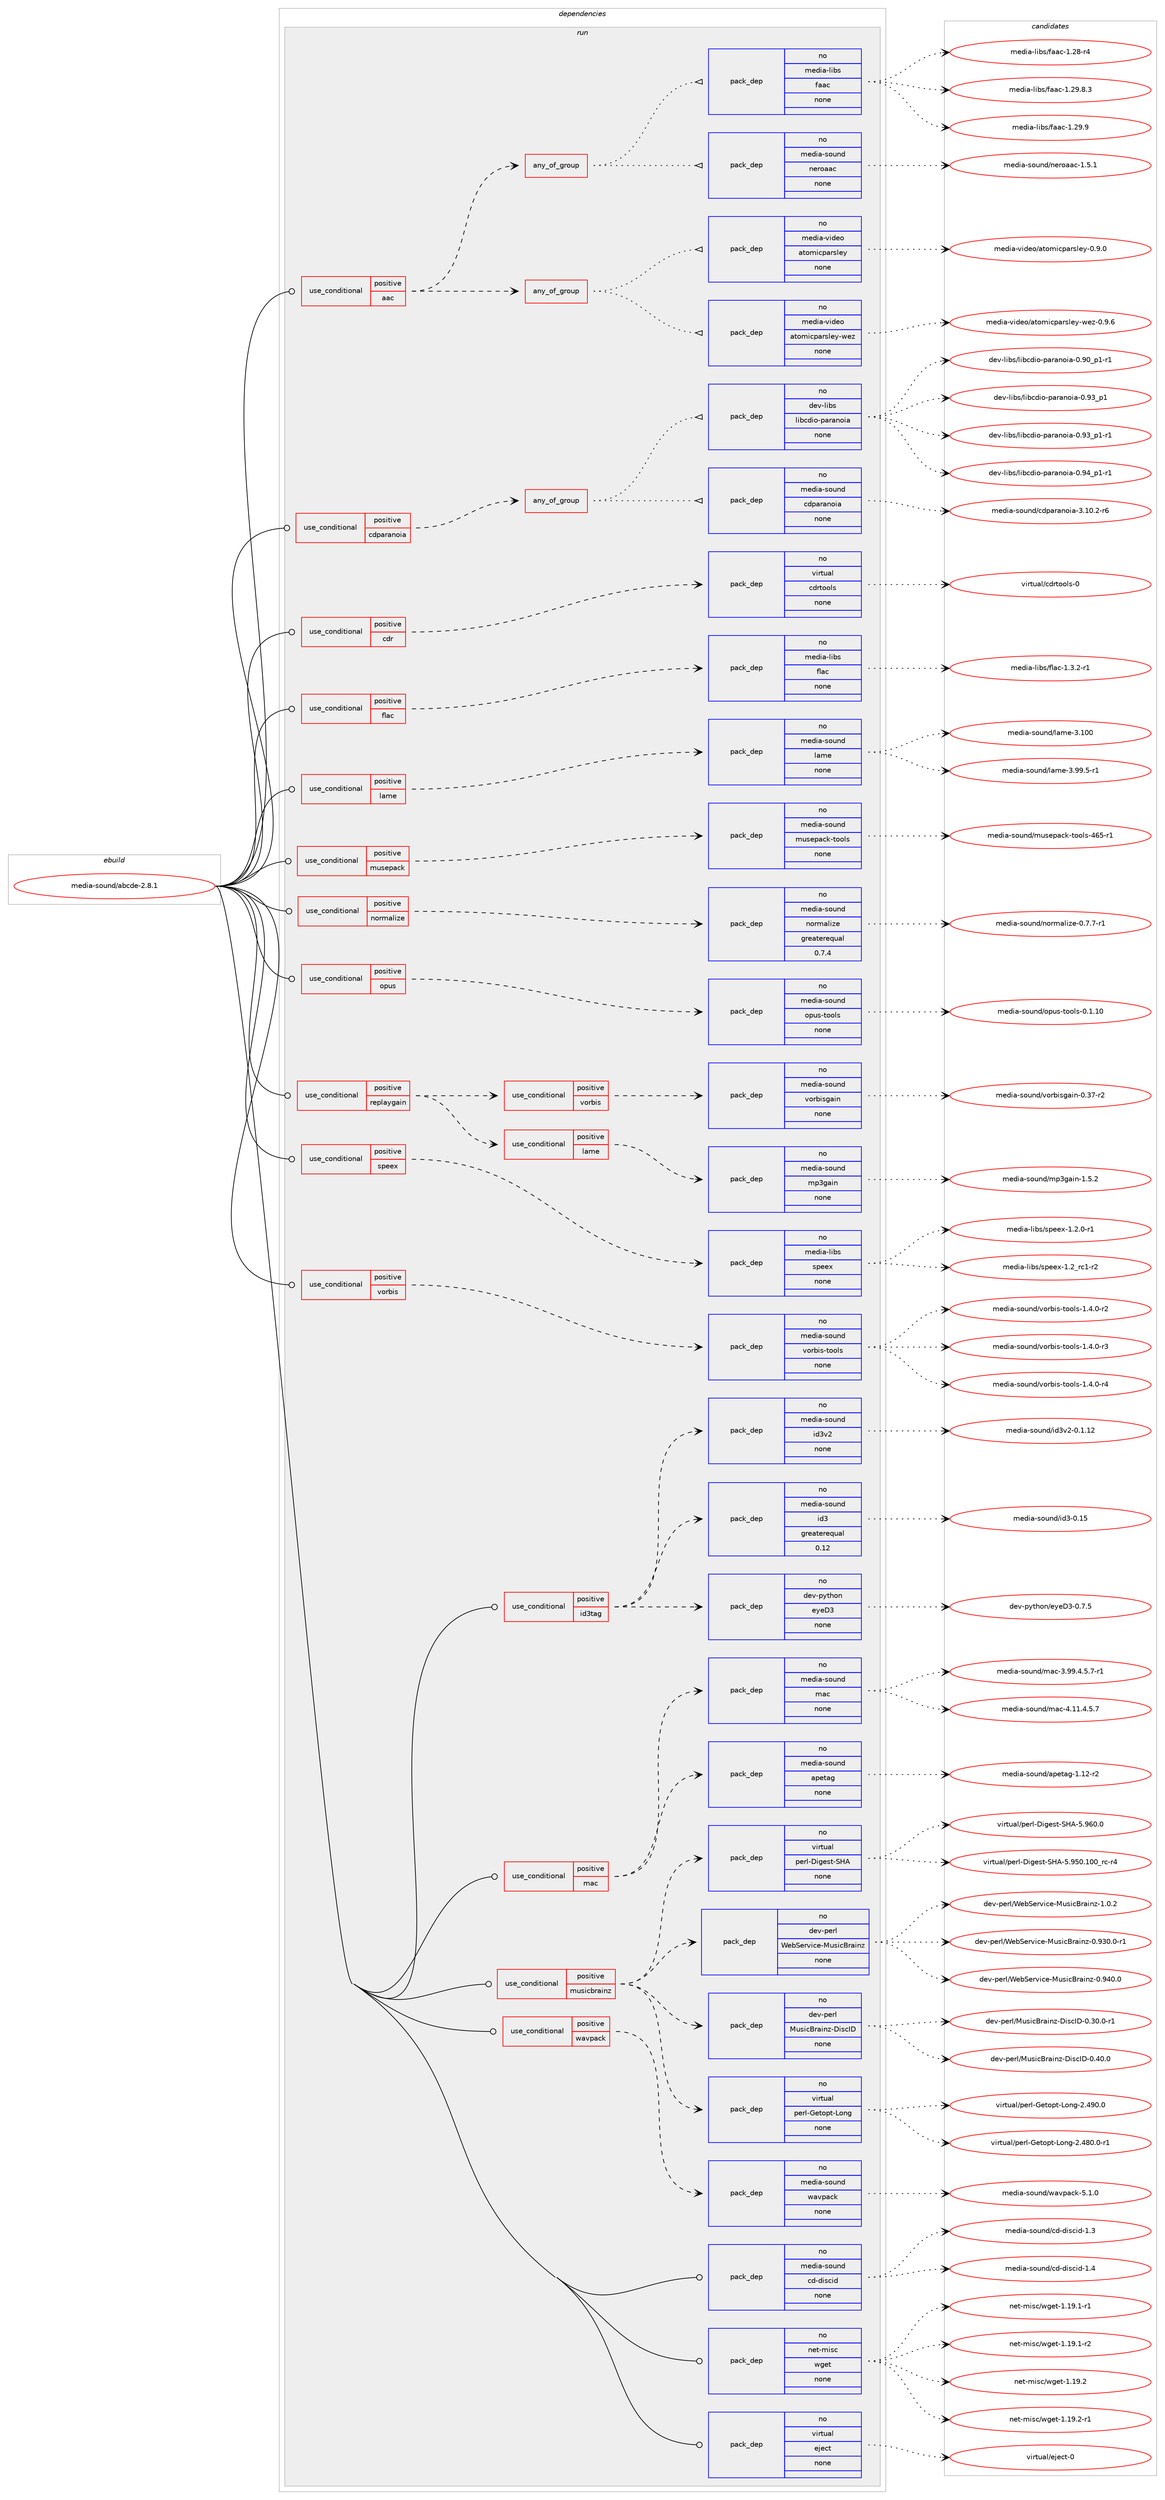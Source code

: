 digraph prolog {

# *************
# Graph options
# *************

newrank=true;
concentrate=true;
compound=true;
graph [rankdir=LR,fontname=Helvetica,fontsize=10,ranksep=1.5];#, ranksep=2.5, nodesep=0.2];
edge  [arrowhead=vee];
node  [fontname=Helvetica,fontsize=10];

# **********
# The ebuild
# **********

subgraph cluster_leftcol {
color=gray;
rank=same;
label=<<i>ebuild</i>>;
id [label="media-sound/abcde-2.8.1", color=red, width=4, href="../media-sound/abcde-2.8.1.svg"];
}

# ****************
# The dependencies
# ****************

subgraph cluster_midcol {
color=gray;
label=<<i>dependencies</i>>;
subgraph cluster_compile {
fillcolor="#eeeeee";
style=filled;
label=<<i>compile</i>>;
}
subgraph cluster_compileandrun {
fillcolor="#eeeeee";
style=filled;
label=<<i>compile and run</i>>;
}
subgraph cluster_run {
fillcolor="#eeeeee";
style=filled;
label=<<i>run</i>>;
subgraph cond92681 {
dependency377887 [label=<<TABLE BORDER="0" CELLBORDER="1" CELLSPACING="0" CELLPADDING="4"><TR><TD ROWSPAN="3" CELLPADDING="10">use_conditional</TD></TR><TR><TD>positive</TD></TR><TR><TD>aac</TD></TR></TABLE>>, shape=none, color=red];
subgraph any5894 {
dependency377888 [label=<<TABLE BORDER="0" CELLBORDER="1" CELLSPACING="0" CELLPADDING="4"><TR><TD CELLPADDING="10">any_of_group</TD></TR></TABLE>>, shape=none, color=red];subgraph pack279151 {
dependency377889 [label=<<TABLE BORDER="0" CELLBORDER="1" CELLSPACING="0" CELLPADDING="4" WIDTH="220"><TR><TD ROWSPAN="6" CELLPADDING="30">pack_dep</TD></TR><TR><TD WIDTH="110">no</TD></TR><TR><TD>media-libs</TD></TR><TR><TD>faac</TD></TR><TR><TD>none</TD></TR><TR><TD></TD></TR></TABLE>>, shape=none, color=blue];
}
dependency377888:e -> dependency377889:w [weight=20,style="dotted",arrowhead="oinv"];
subgraph pack279152 {
dependency377890 [label=<<TABLE BORDER="0" CELLBORDER="1" CELLSPACING="0" CELLPADDING="4" WIDTH="220"><TR><TD ROWSPAN="6" CELLPADDING="30">pack_dep</TD></TR><TR><TD WIDTH="110">no</TD></TR><TR><TD>media-sound</TD></TR><TR><TD>neroaac</TD></TR><TR><TD>none</TD></TR><TR><TD></TD></TR></TABLE>>, shape=none, color=blue];
}
dependency377888:e -> dependency377890:w [weight=20,style="dotted",arrowhead="oinv"];
}
dependency377887:e -> dependency377888:w [weight=20,style="dashed",arrowhead="vee"];
subgraph any5895 {
dependency377891 [label=<<TABLE BORDER="0" CELLBORDER="1" CELLSPACING="0" CELLPADDING="4"><TR><TD CELLPADDING="10">any_of_group</TD></TR></TABLE>>, shape=none, color=red];subgraph pack279153 {
dependency377892 [label=<<TABLE BORDER="0" CELLBORDER="1" CELLSPACING="0" CELLPADDING="4" WIDTH="220"><TR><TD ROWSPAN="6" CELLPADDING="30">pack_dep</TD></TR><TR><TD WIDTH="110">no</TD></TR><TR><TD>media-video</TD></TR><TR><TD>atomicparsley</TD></TR><TR><TD>none</TD></TR><TR><TD></TD></TR></TABLE>>, shape=none, color=blue];
}
dependency377891:e -> dependency377892:w [weight=20,style="dotted",arrowhead="oinv"];
subgraph pack279154 {
dependency377893 [label=<<TABLE BORDER="0" CELLBORDER="1" CELLSPACING="0" CELLPADDING="4" WIDTH="220"><TR><TD ROWSPAN="6" CELLPADDING="30">pack_dep</TD></TR><TR><TD WIDTH="110">no</TD></TR><TR><TD>media-video</TD></TR><TR><TD>atomicparsley-wez</TD></TR><TR><TD>none</TD></TR><TR><TD></TD></TR></TABLE>>, shape=none, color=blue];
}
dependency377891:e -> dependency377893:w [weight=20,style="dotted",arrowhead="oinv"];
}
dependency377887:e -> dependency377891:w [weight=20,style="dashed",arrowhead="vee"];
}
id:e -> dependency377887:w [weight=20,style="solid",arrowhead="odot"];
subgraph cond92682 {
dependency377894 [label=<<TABLE BORDER="0" CELLBORDER="1" CELLSPACING="0" CELLPADDING="4"><TR><TD ROWSPAN="3" CELLPADDING="10">use_conditional</TD></TR><TR><TD>positive</TD></TR><TR><TD>cdparanoia</TD></TR></TABLE>>, shape=none, color=red];
subgraph any5896 {
dependency377895 [label=<<TABLE BORDER="0" CELLBORDER="1" CELLSPACING="0" CELLPADDING="4"><TR><TD CELLPADDING="10">any_of_group</TD></TR></TABLE>>, shape=none, color=red];subgraph pack279155 {
dependency377896 [label=<<TABLE BORDER="0" CELLBORDER="1" CELLSPACING="0" CELLPADDING="4" WIDTH="220"><TR><TD ROWSPAN="6" CELLPADDING="30">pack_dep</TD></TR><TR><TD WIDTH="110">no</TD></TR><TR><TD>dev-libs</TD></TR><TR><TD>libcdio-paranoia</TD></TR><TR><TD>none</TD></TR><TR><TD></TD></TR></TABLE>>, shape=none, color=blue];
}
dependency377895:e -> dependency377896:w [weight=20,style="dotted",arrowhead="oinv"];
subgraph pack279156 {
dependency377897 [label=<<TABLE BORDER="0" CELLBORDER="1" CELLSPACING="0" CELLPADDING="4" WIDTH="220"><TR><TD ROWSPAN="6" CELLPADDING="30">pack_dep</TD></TR><TR><TD WIDTH="110">no</TD></TR><TR><TD>media-sound</TD></TR><TR><TD>cdparanoia</TD></TR><TR><TD>none</TD></TR><TR><TD></TD></TR></TABLE>>, shape=none, color=blue];
}
dependency377895:e -> dependency377897:w [weight=20,style="dotted",arrowhead="oinv"];
}
dependency377894:e -> dependency377895:w [weight=20,style="dashed",arrowhead="vee"];
}
id:e -> dependency377894:w [weight=20,style="solid",arrowhead="odot"];
subgraph cond92683 {
dependency377898 [label=<<TABLE BORDER="0" CELLBORDER="1" CELLSPACING="0" CELLPADDING="4"><TR><TD ROWSPAN="3" CELLPADDING="10">use_conditional</TD></TR><TR><TD>positive</TD></TR><TR><TD>cdr</TD></TR></TABLE>>, shape=none, color=red];
subgraph pack279157 {
dependency377899 [label=<<TABLE BORDER="0" CELLBORDER="1" CELLSPACING="0" CELLPADDING="4" WIDTH="220"><TR><TD ROWSPAN="6" CELLPADDING="30">pack_dep</TD></TR><TR><TD WIDTH="110">no</TD></TR><TR><TD>virtual</TD></TR><TR><TD>cdrtools</TD></TR><TR><TD>none</TD></TR><TR><TD></TD></TR></TABLE>>, shape=none, color=blue];
}
dependency377898:e -> dependency377899:w [weight=20,style="dashed",arrowhead="vee"];
}
id:e -> dependency377898:w [weight=20,style="solid",arrowhead="odot"];
subgraph cond92684 {
dependency377900 [label=<<TABLE BORDER="0" CELLBORDER="1" CELLSPACING="0" CELLPADDING="4"><TR><TD ROWSPAN="3" CELLPADDING="10">use_conditional</TD></TR><TR><TD>positive</TD></TR><TR><TD>flac</TD></TR></TABLE>>, shape=none, color=red];
subgraph pack279158 {
dependency377901 [label=<<TABLE BORDER="0" CELLBORDER="1" CELLSPACING="0" CELLPADDING="4" WIDTH="220"><TR><TD ROWSPAN="6" CELLPADDING="30">pack_dep</TD></TR><TR><TD WIDTH="110">no</TD></TR><TR><TD>media-libs</TD></TR><TR><TD>flac</TD></TR><TR><TD>none</TD></TR><TR><TD></TD></TR></TABLE>>, shape=none, color=blue];
}
dependency377900:e -> dependency377901:w [weight=20,style="dashed",arrowhead="vee"];
}
id:e -> dependency377900:w [weight=20,style="solid",arrowhead="odot"];
subgraph cond92685 {
dependency377902 [label=<<TABLE BORDER="0" CELLBORDER="1" CELLSPACING="0" CELLPADDING="4"><TR><TD ROWSPAN="3" CELLPADDING="10">use_conditional</TD></TR><TR><TD>positive</TD></TR><TR><TD>id3tag</TD></TR></TABLE>>, shape=none, color=red];
subgraph pack279159 {
dependency377903 [label=<<TABLE BORDER="0" CELLBORDER="1" CELLSPACING="0" CELLPADDING="4" WIDTH="220"><TR><TD ROWSPAN="6" CELLPADDING="30">pack_dep</TD></TR><TR><TD WIDTH="110">no</TD></TR><TR><TD>dev-python</TD></TR><TR><TD>eyeD3</TD></TR><TR><TD>none</TD></TR><TR><TD></TD></TR></TABLE>>, shape=none, color=blue];
}
dependency377902:e -> dependency377903:w [weight=20,style="dashed",arrowhead="vee"];
subgraph pack279160 {
dependency377904 [label=<<TABLE BORDER="0" CELLBORDER="1" CELLSPACING="0" CELLPADDING="4" WIDTH="220"><TR><TD ROWSPAN="6" CELLPADDING="30">pack_dep</TD></TR><TR><TD WIDTH="110">no</TD></TR><TR><TD>media-sound</TD></TR><TR><TD>id3</TD></TR><TR><TD>greaterequal</TD></TR><TR><TD>0.12</TD></TR></TABLE>>, shape=none, color=blue];
}
dependency377902:e -> dependency377904:w [weight=20,style="dashed",arrowhead="vee"];
subgraph pack279161 {
dependency377905 [label=<<TABLE BORDER="0" CELLBORDER="1" CELLSPACING="0" CELLPADDING="4" WIDTH="220"><TR><TD ROWSPAN="6" CELLPADDING="30">pack_dep</TD></TR><TR><TD WIDTH="110">no</TD></TR><TR><TD>media-sound</TD></TR><TR><TD>id3v2</TD></TR><TR><TD>none</TD></TR><TR><TD></TD></TR></TABLE>>, shape=none, color=blue];
}
dependency377902:e -> dependency377905:w [weight=20,style="dashed",arrowhead="vee"];
}
id:e -> dependency377902:w [weight=20,style="solid",arrowhead="odot"];
subgraph cond92686 {
dependency377906 [label=<<TABLE BORDER="0" CELLBORDER="1" CELLSPACING="0" CELLPADDING="4"><TR><TD ROWSPAN="3" CELLPADDING="10">use_conditional</TD></TR><TR><TD>positive</TD></TR><TR><TD>lame</TD></TR></TABLE>>, shape=none, color=red];
subgraph pack279162 {
dependency377907 [label=<<TABLE BORDER="0" CELLBORDER="1" CELLSPACING="0" CELLPADDING="4" WIDTH="220"><TR><TD ROWSPAN="6" CELLPADDING="30">pack_dep</TD></TR><TR><TD WIDTH="110">no</TD></TR><TR><TD>media-sound</TD></TR><TR><TD>lame</TD></TR><TR><TD>none</TD></TR><TR><TD></TD></TR></TABLE>>, shape=none, color=blue];
}
dependency377906:e -> dependency377907:w [weight=20,style="dashed",arrowhead="vee"];
}
id:e -> dependency377906:w [weight=20,style="solid",arrowhead="odot"];
subgraph cond92687 {
dependency377908 [label=<<TABLE BORDER="0" CELLBORDER="1" CELLSPACING="0" CELLPADDING="4"><TR><TD ROWSPAN="3" CELLPADDING="10">use_conditional</TD></TR><TR><TD>positive</TD></TR><TR><TD>mac</TD></TR></TABLE>>, shape=none, color=red];
subgraph pack279163 {
dependency377909 [label=<<TABLE BORDER="0" CELLBORDER="1" CELLSPACING="0" CELLPADDING="4" WIDTH="220"><TR><TD ROWSPAN="6" CELLPADDING="30">pack_dep</TD></TR><TR><TD WIDTH="110">no</TD></TR><TR><TD>media-sound</TD></TR><TR><TD>apetag</TD></TR><TR><TD>none</TD></TR><TR><TD></TD></TR></TABLE>>, shape=none, color=blue];
}
dependency377908:e -> dependency377909:w [weight=20,style="dashed",arrowhead="vee"];
subgraph pack279164 {
dependency377910 [label=<<TABLE BORDER="0" CELLBORDER="1" CELLSPACING="0" CELLPADDING="4" WIDTH="220"><TR><TD ROWSPAN="6" CELLPADDING="30">pack_dep</TD></TR><TR><TD WIDTH="110">no</TD></TR><TR><TD>media-sound</TD></TR><TR><TD>mac</TD></TR><TR><TD>none</TD></TR><TR><TD></TD></TR></TABLE>>, shape=none, color=blue];
}
dependency377908:e -> dependency377910:w [weight=20,style="dashed",arrowhead="vee"];
}
id:e -> dependency377908:w [weight=20,style="solid",arrowhead="odot"];
subgraph cond92688 {
dependency377911 [label=<<TABLE BORDER="0" CELLBORDER="1" CELLSPACING="0" CELLPADDING="4"><TR><TD ROWSPAN="3" CELLPADDING="10">use_conditional</TD></TR><TR><TD>positive</TD></TR><TR><TD>musepack</TD></TR></TABLE>>, shape=none, color=red];
subgraph pack279165 {
dependency377912 [label=<<TABLE BORDER="0" CELLBORDER="1" CELLSPACING="0" CELLPADDING="4" WIDTH="220"><TR><TD ROWSPAN="6" CELLPADDING="30">pack_dep</TD></TR><TR><TD WIDTH="110">no</TD></TR><TR><TD>media-sound</TD></TR><TR><TD>musepack-tools</TD></TR><TR><TD>none</TD></TR><TR><TD></TD></TR></TABLE>>, shape=none, color=blue];
}
dependency377911:e -> dependency377912:w [weight=20,style="dashed",arrowhead="vee"];
}
id:e -> dependency377911:w [weight=20,style="solid",arrowhead="odot"];
subgraph cond92689 {
dependency377913 [label=<<TABLE BORDER="0" CELLBORDER="1" CELLSPACING="0" CELLPADDING="4"><TR><TD ROWSPAN="3" CELLPADDING="10">use_conditional</TD></TR><TR><TD>positive</TD></TR><TR><TD>musicbrainz</TD></TR></TABLE>>, shape=none, color=red];
subgraph pack279166 {
dependency377914 [label=<<TABLE BORDER="0" CELLBORDER="1" CELLSPACING="0" CELLPADDING="4" WIDTH="220"><TR><TD ROWSPAN="6" CELLPADDING="30">pack_dep</TD></TR><TR><TD WIDTH="110">no</TD></TR><TR><TD>dev-perl</TD></TR><TR><TD>MusicBrainz-DiscID</TD></TR><TR><TD>none</TD></TR><TR><TD></TD></TR></TABLE>>, shape=none, color=blue];
}
dependency377913:e -> dependency377914:w [weight=20,style="dashed",arrowhead="vee"];
subgraph pack279167 {
dependency377915 [label=<<TABLE BORDER="0" CELLBORDER="1" CELLSPACING="0" CELLPADDING="4" WIDTH="220"><TR><TD ROWSPAN="6" CELLPADDING="30">pack_dep</TD></TR><TR><TD WIDTH="110">no</TD></TR><TR><TD>dev-perl</TD></TR><TR><TD>WebService-MusicBrainz</TD></TR><TR><TD>none</TD></TR><TR><TD></TD></TR></TABLE>>, shape=none, color=blue];
}
dependency377913:e -> dependency377915:w [weight=20,style="dashed",arrowhead="vee"];
subgraph pack279168 {
dependency377916 [label=<<TABLE BORDER="0" CELLBORDER="1" CELLSPACING="0" CELLPADDING="4" WIDTH="220"><TR><TD ROWSPAN="6" CELLPADDING="30">pack_dep</TD></TR><TR><TD WIDTH="110">no</TD></TR><TR><TD>virtual</TD></TR><TR><TD>perl-Digest-SHA</TD></TR><TR><TD>none</TD></TR><TR><TD></TD></TR></TABLE>>, shape=none, color=blue];
}
dependency377913:e -> dependency377916:w [weight=20,style="dashed",arrowhead="vee"];
subgraph pack279169 {
dependency377917 [label=<<TABLE BORDER="0" CELLBORDER="1" CELLSPACING="0" CELLPADDING="4" WIDTH="220"><TR><TD ROWSPAN="6" CELLPADDING="30">pack_dep</TD></TR><TR><TD WIDTH="110">no</TD></TR><TR><TD>virtual</TD></TR><TR><TD>perl-Getopt-Long</TD></TR><TR><TD>none</TD></TR><TR><TD></TD></TR></TABLE>>, shape=none, color=blue];
}
dependency377913:e -> dependency377917:w [weight=20,style="dashed",arrowhead="vee"];
}
id:e -> dependency377913:w [weight=20,style="solid",arrowhead="odot"];
subgraph cond92690 {
dependency377918 [label=<<TABLE BORDER="0" CELLBORDER="1" CELLSPACING="0" CELLPADDING="4"><TR><TD ROWSPAN="3" CELLPADDING="10">use_conditional</TD></TR><TR><TD>positive</TD></TR><TR><TD>normalize</TD></TR></TABLE>>, shape=none, color=red];
subgraph pack279170 {
dependency377919 [label=<<TABLE BORDER="0" CELLBORDER="1" CELLSPACING="0" CELLPADDING="4" WIDTH="220"><TR><TD ROWSPAN="6" CELLPADDING="30">pack_dep</TD></TR><TR><TD WIDTH="110">no</TD></TR><TR><TD>media-sound</TD></TR><TR><TD>normalize</TD></TR><TR><TD>greaterequal</TD></TR><TR><TD>0.7.4</TD></TR></TABLE>>, shape=none, color=blue];
}
dependency377918:e -> dependency377919:w [weight=20,style="dashed",arrowhead="vee"];
}
id:e -> dependency377918:w [weight=20,style="solid",arrowhead="odot"];
subgraph cond92691 {
dependency377920 [label=<<TABLE BORDER="0" CELLBORDER="1" CELLSPACING="0" CELLPADDING="4"><TR><TD ROWSPAN="3" CELLPADDING="10">use_conditional</TD></TR><TR><TD>positive</TD></TR><TR><TD>opus</TD></TR></TABLE>>, shape=none, color=red];
subgraph pack279171 {
dependency377921 [label=<<TABLE BORDER="0" CELLBORDER="1" CELLSPACING="0" CELLPADDING="4" WIDTH="220"><TR><TD ROWSPAN="6" CELLPADDING="30">pack_dep</TD></TR><TR><TD WIDTH="110">no</TD></TR><TR><TD>media-sound</TD></TR><TR><TD>opus-tools</TD></TR><TR><TD>none</TD></TR><TR><TD></TD></TR></TABLE>>, shape=none, color=blue];
}
dependency377920:e -> dependency377921:w [weight=20,style="dashed",arrowhead="vee"];
}
id:e -> dependency377920:w [weight=20,style="solid",arrowhead="odot"];
subgraph cond92692 {
dependency377922 [label=<<TABLE BORDER="0" CELLBORDER="1" CELLSPACING="0" CELLPADDING="4"><TR><TD ROWSPAN="3" CELLPADDING="10">use_conditional</TD></TR><TR><TD>positive</TD></TR><TR><TD>replaygain</TD></TR></TABLE>>, shape=none, color=red];
subgraph cond92693 {
dependency377923 [label=<<TABLE BORDER="0" CELLBORDER="1" CELLSPACING="0" CELLPADDING="4"><TR><TD ROWSPAN="3" CELLPADDING="10">use_conditional</TD></TR><TR><TD>positive</TD></TR><TR><TD>vorbis</TD></TR></TABLE>>, shape=none, color=red];
subgraph pack279172 {
dependency377924 [label=<<TABLE BORDER="0" CELLBORDER="1" CELLSPACING="0" CELLPADDING="4" WIDTH="220"><TR><TD ROWSPAN="6" CELLPADDING="30">pack_dep</TD></TR><TR><TD WIDTH="110">no</TD></TR><TR><TD>media-sound</TD></TR><TR><TD>vorbisgain</TD></TR><TR><TD>none</TD></TR><TR><TD></TD></TR></TABLE>>, shape=none, color=blue];
}
dependency377923:e -> dependency377924:w [weight=20,style="dashed",arrowhead="vee"];
}
dependency377922:e -> dependency377923:w [weight=20,style="dashed",arrowhead="vee"];
subgraph cond92694 {
dependency377925 [label=<<TABLE BORDER="0" CELLBORDER="1" CELLSPACING="0" CELLPADDING="4"><TR><TD ROWSPAN="3" CELLPADDING="10">use_conditional</TD></TR><TR><TD>positive</TD></TR><TR><TD>lame</TD></TR></TABLE>>, shape=none, color=red];
subgraph pack279173 {
dependency377926 [label=<<TABLE BORDER="0" CELLBORDER="1" CELLSPACING="0" CELLPADDING="4" WIDTH="220"><TR><TD ROWSPAN="6" CELLPADDING="30">pack_dep</TD></TR><TR><TD WIDTH="110">no</TD></TR><TR><TD>media-sound</TD></TR><TR><TD>mp3gain</TD></TR><TR><TD>none</TD></TR><TR><TD></TD></TR></TABLE>>, shape=none, color=blue];
}
dependency377925:e -> dependency377926:w [weight=20,style="dashed",arrowhead="vee"];
}
dependency377922:e -> dependency377925:w [weight=20,style="dashed",arrowhead="vee"];
}
id:e -> dependency377922:w [weight=20,style="solid",arrowhead="odot"];
subgraph cond92695 {
dependency377927 [label=<<TABLE BORDER="0" CELLBORDER="1" CELLSPACING="0" CELLPADDING="4"><TR><TD ROWSPAN="3" CELLPADDING="10">use_conditional</TD></TR><TR><TD>positive</TD></TR><TR><TD>speex</TD></TR></TABLE>>, shape=none, color=red];
subgraph pack279174 {
dependency377928 [label=<<TABLE BORDER="0" CELLBORDER="1" CELLSPACING="0" CELLPADDING="4" WIDTH="220"><TR><TD ROWSPAN="6" CELLPADDING="30">pack_dep</TD></TR><TR><TD WIDTH="110">no</TD></TR><TR><TD>media-libs</TD></TR><TR><TD>speex</TD></TR><TR><TD>none</TD></TR><TR><TD></TD></TR></TABLE>>, shape=none, color=blue];
}
dependency377927:e -> dependency377928:w [weight=20,style="dashed",arrowhead="vee"];
}
id:e -> dependency377927:w [weight=20,style="solid",arrowhead="odot"];
subgraph cond92696 {
dependency377929 [label=<<TABLE BORDER="0" CELLBORDER="1" CELLSPACING="0" CELLPADDING="4"><TR><TD ROWSPAN="3" CELLPADDING="10">use_conditional</TD></TR><TR><TD>positive</TD></TR><TR><TD>vorbis</TD></TR></TABLE>>, shape=none, color=red];
subgraph pack279175 {
dependency377930 [label=<<TABLE BORDER="0" CELLBORDER="1" CELLSPACING="0" CELLPADDING="4" WIDTH="220"><TR><TD ROWSPAN="6" CELLPADDING="30">pack_dep</TD></TR><TR><TD WIDTH="110">no</TD></TR><TR><TD>media-sound</TD></TR><TR><TD>vorbis-tools</TD></TR><TR><TD>none</TD></TR><TR><TD></TD></TR></TABLE>>, shape=none, color=blue];
}
dependency377929:e -> dependency377930:w [weight=20,style="dashed",arrowhead="vee"];
}
id:e -> dependency377929:w [weight=20,style="solid",arrowhead="odot"];
subgraph cond92697 {
dependency377931 [label=<<TABLE BORDER="0" CELLBORDER="1" CELLSPACING="0" CELLPADDING="4"><TR><TD ROWSPAN="3" CELLPADDING="10">use_conditional</TD></TR><TR><TD>positive</TD></TR><TR><TD>wavpack</TD></TR></TABLE>>, shape=none, color=red];
subgraph pack279176 {
dependency377932 [label=<<TABLE BORDER="0" CELLBORDER="1" CELLSPACING="0" CELLPADDING="4" WIDTH="220"><TR><TD ROWSPAN="6" CELLPADDING="30">pack_dep</TD></TR><TR><TD WIDTH="110">no</TD></TR><TR><TD>media-sound</TD></TR><TR><TD>wavpack</TD></TR><TR><TD>none</TD></TR><TR><TD></TD></TR></TABLE>>, shape=none, color=blue];
}
dependency377931:e -> dependency377932:w [weight=20,style="dashed",arrowhead="vee"];
}
id:e -> dependency377931:w [weight=20,style="solid",arrowhead="odot"];
subgraph pack279177 {
dependency377933 [label=<<TABLE BORDER="0" CELLBORDER="1" CELLSPACING="0" CELLPADDING="4" WIDTH="220"><TR><TD ROWSPAN="6" CELLPADDING="30">pack_dep</TD></TR><TR><TD WIDTH="110">no</TD></TR><TR><TD>media-sound</TD></TR><TR><TD>cd-discid</TD></TR><TR><TD>none</TD></TR><TR><TD></TD></TR></TABLE>>, shape=none, color=blue];
}
id:e -> dependency377933:w [weight=20,style="solid",arrowhead="odot"];
subgraph pack279178 {
dependency377934 [label=<<TABLE BORDER="0" CELLBORDER="1" CELLSPACING="0" CELLPADDING="4" WIDTH="220"><TR><TD ROWSPAN="6" CELLPADDING="30">pack_dep</TD></TR><TR><TD WIDTH="110">no</TD></TR><TR><TD>net-misc</TD></TR><TR><TD>wget</TD></TR><TR><TD>none</TD></TR><TR><TD></TD></TR></TABLE>>, shape=none, color=blue];
}
id:e -> dependency377934:w [weight=20,style="solid",arrowhead="odot"];
subgraph pack279179 {
dependency377935 [label=<<TABLE BORDER="0" CELLBORDER="1" CELLSPACING="0" CELLPADDING="4" WIDTH="220"><TR><TD ROWSPAN="6" CELLPADDING="30">pack_dep</TD></TR><TR><TD WIDTH="110">no</TD></TR><TR><TD>virtual</TD></TR><TR><TD>eject</TD></TR><TR><TD>none</TD></TR><TR><TD></TD></TR></TABLE>>, shape=none, color=blue];
}
id:e -> dependency377935:w [weight=20,style="solid",arrowhead="odot"];
}
}

# **************
# The candidates
# **************

subgraph cluster_choices {
rank=same;
color=gray;
label=<<i>candidates</i>>;

subgraph choice279151 {
color=black;
nodesep=1;
choice1091011001059745108105981154710297979945494650564511452 [label="media-libs/faac-1.28-r4", color=red, width=4,href="../media-libs/faac-1.28-r4.svg"];
choice10910110010597451081059811547102979799454946505746564651 [label="media-libs/faac-1.29.8.3", color=red, width=4,href="../media-libs/faac-1.29.8.3.svg"];
choice1091011001059745108105981154710297979945494650574657 [label="media-libs/faac-1.29.9", color=red, width=4,href="../media-libs/faac-1.29.9.svg"];
dependency377889:e -> choice1091011001059745108105981154710297979945494650564511452:w [style=dotted,weight="100"];
dependency377889:e -> choice10910110010597451081059811547102979799454946505746564651:w [style=dotted,weight="100"];
dependency377889:e -> choice1091011001059745108105981154710297979945494650574657:w [style=dotted,weight="100"];
}
subgraph choice279152 {
color=black;
nodesep=1;
choice109101100105974511511111711010047110101114111979799454946534649 [label="media-sound/neroaac-1.5.1", color=red, width=4,href="../media-sound/neroaac-1.5.1.svg"];
dependency377890:e -> choice109101100105974511511111711010047110101114111979799454946534649:w [style=dotted,weight="100"];
}
subgraph choice279153 {
color=black;
nodesep=1;
choice109101100105974511810510010111147971161111091059911297114115108101121454846574648 [label="media-video/atomicparsley-0.9.0", color=red, width=4,href="../media-video/atomicparsley-0.9.0.svg"];
dependency377892:e -> choice109101100105974511810510010111147971161111091059911297114115108101121454846574648:w [style=dotted,weight="100"];
}
subgraph choice279154 {
color=black;
nodesep=1;
choice10910110010597451181051001011114797116111109105991129711411510810112145119101122454846574654 [label="media-video/atomicparsley-wez-0.9.6", color=red, width=4,href="../media-video/atomicparsley-wez-0.9.6.svg"];
dependency377893:e -> choice10910110010597451181051001011114797116111109105991129711411510810112145119101122454846574654:w [style=dotted,weight="100"];
}
subgraph choice279155 {
color=black;
nodesep=1;
choice100101118451081059811547108105989910010511145112971149711011110597454846574895112494511449 [label="dev-libs/libcdio-paranoia-0.90_p1-r1", color=red, width=4,href="../dev-libs/libcdio-paranoia-0.90_p1-r1.svg"];
choice10010111845108105981154710810598991001051114511297114971101111059745484657519511249 [label="dev-libs/libcdio-paranoia-0.93_p1", color=red, width=4,href="../dev-libs/libcdio-paranoia-0.93_p1.svg"];
choice100101118451081059811547108105989910010511145112971149711011110597454846575195112494511449 [label="dev-libs/libcdio-paranoia-0.93_p1-r1", color=red, width=4,href="../dev-libs/libcdio-paranoia-0.93_p1-r1.svg"];
choice100101118451081059811547108105989910010511145112971149711011110597454846575295112494511449 [label="dev-libs/libcdio-paranoia-0.94_p1-r1", color=red, width=4,href="../dev-libs/libcdio-paranoia-0.94_p1-r1.svg"];
dependency377896:e -> choice100101118451081059811547108105989910010511145112971149711011110597454846574895112494511449:w [style=dotted,weight="100"];
dependency377896:e -> choice10010111845108105981154710810598991001051114511297114971101111059745484657519511249:w [style=dotted,weight="100"];
dependency377896:e -> choice100101118451081059811547108105989910010511145112971149711011110597454846575195112494511449:w [style=dotted,weight="100"];
dependency377896:e -> choice100101118451081059811547108105989910010511145112971149711011110597454846575295112494511449:w [style=dotted,weight="100"];
}
subgraph choice279156 {
color=black;
nodesep=1;
choice10910110010597451151111171101004799100112971149711011110597455146494846504511454 [label="media-sound/cdparanoia-3.10.2-r6", color=red, width=4,href="../media-sound/cdparanoia-3.10.2-r6.svg"];
dependency377897:e -> choice10910110010597451151111171101004799100112971149711011110597455146494846504511454:w [style=dotted,weight="100"];
}
subgraph choice279157 {
color=black;
nodesep=1;
choice1181051141161179710847991001141161111111081154548 [label="virtual/cdrtools-0", color=red, width=4,href="../virtual/cdrtools-0.svg"];
dependency377899:e -> choice1181051141161179710847991001141161111111081154548:w [style=dotted,weight="100"];
}
subgraph choice279158 {
color=black;
nodesep=1;
choice1091011001059745108105981154710210897994549465146504511449 [label="media-libs/flac-1.3.2-r1", color=red, width=4,href="../media-libs/flac-1.3.2-r1.svg"];
dependency377901:e -> choice1091011001059745108105981154710210897994549465146504511449:w [style=dotted,weight="100"];
}
subgraph choice279159 {
color=black;
nodesep=1;
choice10010111845112121116104111110471011211016851454846554653 [label="dev-python/eyeD3-0.7.5", color=red, width=4,href="../dev-python/eyeD3-0.7.5.svg"];
dependency377903:e -> choice10010111845112121116104111110471011211016851454846554653:w [style=dotted,weight="100"];
}
subgraph choice279160 {
color=black;
nodesep=1;
choice109101100105974511511111711010047105100514548464953 [label="media-sound/id3-0.15", color=red, width=4,href="../media-sound/id3-0.15.svg"];
dependency377904:e -> choice109101100105974511511111711010047105100514548464953:w [style=dotted,weight="100"];
}
subgraph choice279161 {
color=black;
nodesep=1;
choice109101100105974511511111711010047105100511185045484649464950 [label="media-sound/id3v2-0.1.12", color=red, width=4,href="../media-sound/id3v2-0.1.12.svg"];
dependency377905:e -> choice109101100105974511511111711010047105100511185045484649464950:w [style=dotted,weight="100"];
}
subgraph choice279162 {
color=black;
nodesep=1;
choice10910110010597451151111171101004710897109101455146494848 [label="media-sound/lame-3.100", color=red, width=4,href="../media-sound/lame-3.100.svg"];
choice10910110010597451151111171101004710897109101455146575746534511449 [label="media-sound/lame-3.99.5-r1", color=red, width=4,href="../media-sound/lame-3.99.5-r1.svg"];
dependency377907:e -> choice10910110010597451151111171101004710897109101455146494848:w [style=dotted,weight="100"];
dependency377907:e -> choice10910110010597451151111171101004710897109101455146575746534511449:w [style=dotted,weight="100"];
}
subgraph choice279163 {
color=black;
nodesep=1;
choice109101100105974511511111711010047971121011169710345494649504511450 [label="media-sound/apetag-1.12-r2", color=red, width=4,href="../media-sound/apetag-1.12-r2.svg"];
dependency377909:e -> choice109101100105974511511111711010047971121011169710345494649504511450:w [style=dotted,weight="100"];
}
subgraph choice279164 {
color=black;
nodesep=1;
choice109101100105974511511111711010047109979945514657574652465346554511449 [label="media-sound/mac-3.99.4.5.7-r1", color=red, width=4,href="../media-sound/mac-3.99.4.5.7-r1.svg"];
choice10910110010597451151111171101004710997994552464949465246534655 [label="media-sound/mac-4.11.4.5.7", color=red, width=4,href="../media-sound/mac-4.11.4.5.7.svg"];
dependency377910:e -> choice109101100105974511511111711010047109979945514657574652465346554511449:w [style=dotted,weight="100"];
dependency377910:e -> choice10910110010597451151111171101004710997994552464949465246534655:w [style=dotted,weight="100"];
}
subgraph choice279165 {
color=black;
nodesep=1;
choice109101100105974511511111711010047109117115101112979910745116111111108115455254534511449 [label="media-sound/musepack-tools-465-r1", color=red, width=4,href="../media-sound/musepack-tools-465-r1.svg"];
dependency377912:e -> choice109101100105974511511111711010047109117115101112979910745116111111108115455254534511449:w [style=dotted,weight="100"];
}
subgraph choice279166 {
color=black;
nodesep=1;
choice1001011184511210111410847771171151059966114971051101224568105115997368454846514846484511449 [label="dev-perl/MusicBrainz-DiscID-0.30.0-r1", color=red, width=4,href="../dev-perl/MusicBrainz-DiscID-0.30.0-r1.svg"];
choice100101118451121011141084777117115105996611497105110122456810511599736845484652484648 [label="dev-perl/MusicBrainz-DiscID-0.40.0", color=red, width=4,href="../dev-perl/MusicBrainz-DiscID-0.40.0.svg"];
dependency377914:e -> choice1001011184511210111410847771171151059966114971051101224568105115997368454846514846484511449:w [style=dotted,weight="100"];
dependency377914:e -> choice100101118451121011141084777117115105996611497105110122456810511599736845484652484648:w [style=dotted,weight="100"];
}
subgraph choice279167 {
color=black;
nodesep=1;
choice100101118451121011141084787101988310111411810599101457711711510599661149710511012245484657514846484511449 [label="dev-perl/WebService-MusicBrainz-0.930.0-r1", color=red, width=4,href="../dev-perl/WebService-MusicBrainz-0.930.0-r1.svg"];
choice10010111845112101114108478710198831011141181059910145771171151059966114971051101224548465752484648 [label="dev-perl/WebService-MusicBrainz-0.940.0", color=red, width=4,href="../dev-perl/WebService-MusicBrainz-0.940.0.svg"];
choice1001011184511210111410847871019883101114118105991014577117115105996611497105110122454946484650 [label="dev-perl/WebService-MusicBrainz-1.0.2", color=red, width=4,href="../dev-perl/WebService-MusicBrainz-1.0.2.svg"];
dependency377915:e -> choice100101118451121011141084787101988310111411810599101457711711510599661149710511012245484657514846484511449:w [style=dotted,weight="100"];
dependency377915:e -> choice10010111845112101114108478710198831011141181059910145771171151059966114971051101224548465752484648:w [style=dotted,weight="100"];
dependency377915:e -> choice1001011184511210111410847871019883101114118105991014577117115105996611497105110122454946484650:w [style=dotted,weight="100"];
}
subgraph choice279168 {
color=black;
nodesep=1;
choice11810511411611797108471121011141084568105103101115116458372654553465753484649484895114994511452 [label="virtual/perl-Digest-SHA-5.950.100_rc-r4", color=red, width=4,href="../virtual/perl-Digest-SHA-5.950.100_rc-r4.svg"];
choice11810511411611797108471121011141084568105103101115116458372654553465754484648 [label="virtual/perl-Digest-SHA-5.960.0", color=red, width=4,href="../virtual/perl-Digest-SHA-5.960.0.svg"];
dependency377916:e -> choice11810511411611797108471121011141084568105103101115116458372654553465753484649484895114994511452:w [style=dotted,weight="100"];
dependency377916:e -> choice11810511411611797108471121011141084568105103101115116458372654553465754484648:w [style=dotted,weight="100"];
}
subgraph choice279169 {
color=black;
nodesep=1;
choice11810511411611797108471121011141084571101116111112116457611111010345504652564846484511449 [label="virtual/perl-Getopt-Long-2.480.0-r1", color=red, width=4,href="../virtual/perl-Getopt-Long-2.480.0-r1.svg"];
choice1181051141161179710847112101114108457110111611111211645761111101034550465257484648 [label="virtual/perl-Getopt-Long-2.490.0", color=red, width=4,href="../virtual/perl-Getopt-Long-2.490.0.svg"];
dependency377917:e -> choice11810511411611797108471121011141084571101116111112116457611111010345504652564846484511449:w [style=dotted,weight="100"];
dependency377917:e -> choice1181051141161179710847112101114108457110111611111211645761111101034550465257484648:w [style=dotted,weight="100"];
}
subgraph choice279170 {
color=black;
nodesep=1;
choice109101100105974511511111711010047110111114109971081051221014548465546554511449 [label="media-sound/normalize-0.7.7-r1", color=red, width=4,href="../media-sound/normalize-0.7.7-r1.svg"];
dependency377919:e -> choice109101100105974511511111711010047110111114109971081051221014548465546554511449:w [style=dotted,weight="100"];
}
subgraph choice279171 {
color=black;
nodesep=1;
choice1091011001059745115111117110100471111121171154511611111110811545484649464948 [label="media-sound/opus-tools-0.1.10", color=red, width=4,href="../media-sound/opus-tools-0.1.10.svg"];
dependency377921:e -> choice1091011001059745115111117110100471111121171154511611111110811545484649464948:w [style=dotted,weight="100"];
}
subgraph choice279172 {
color=black;
nodesep=1;
choice109101100105974511511111711010047118111114981051151039710511045484651554511450 [label="media-sound/vorbisgain-0.37-r2", color=red, width=4,href="../media-sound/vorbisgain-0.37-r2.svg"];
dependency377924:e -> choice109101100105974511511111711010047118111114981051151039710511045484651554511450:w [style=dotted,weight="100"];
}
subgraph choice279173 {
color=black;
nodesep=1;
choice1091011001059745115111117110100471091125110397105110454946534650 [label="media-sound/mp3gain-1.5.2", color=red, width=4,href="../media-sound/mp3gain-1.5.2.svg"];
dependency377926:e -> choice1091011001059745115111117110100471091125110397105110454946534650:w [style=dotted,weight="100"];
}
subgraph choice279174 {
color=black;
nodesep=1;
choice109101100105974510810598115471151121011011204549465046484511449 [label="media-libs/speex-1.2.0-r1", color=red, width=4,href="../media-libs/speex-1.2.0-r1.svg"];
choice10910110010597451081059811547115112101101120454946509511499494511450 [label="media-libs/speex-1.2_rc1-r2", color=red, width=4,href="../media-libs/speex-1.2_rc1-r2.svg"];
dependency377928:e -> choice109101100105974510810598115471151121011011204549465046484511449:w [style=dotted,weight="100"];
dependency377928:e -> choice10910110010597451081059811547115112101101120454946509511499494511450:w [style=dotted,weight="100"];
}
subgraph choice279175 {
color=black;
nodesep=1;
choice10910110010597451151111171101004711811111498105115451161111111081154549465246484511450 [label="media-sound/vorbis-tools-1.4.0-r2", color=red, width=4,href="../media-sound/vorbis-tools-1.4.0-r2.svg"];
choice10910110010597451151111171101004711811111498105115451161111111081154549465246484511451 [label="media-sound/vorbis-tools-1.4.0-r3", color=red, width=4,href="../media-sound/vorbis-tools-1.4.0-r3.svg"];
choice10910110010597451151111171101004711811111498105115451161111111081154549465246484511452 [label="media-sound/vorbis-tools-1.4.0-r4", color=red, width=4,href="../media-sound/vorbis-tools-1.4.0-r4.svg"];
dependency377930:e -> choice10910110010597451151111171101004711811111498105115451161111111081154549465246484511450:w [style=dotted,weight="100"];
dependency377930:e -> choice10910110010597451151111171101004711811111498105115451161111111081154549465246484511451:w [style=dotted,weight="100"];
dependency377930:e -> choice10910110010597451151111171101004711811111498105115451161111111081154549465246484511452:w [style=dotted,weight="100"];
}
subgraph choice279176 {
color=black;
nodesep=1;
choice109101100105974511511111711010047119971181129799107455346494648 [label="media-sound/wavpack-5.1.0", color=red, width=4,href="../media-sound/wavpack-5.1.0.svg"];
dependency377932:e -> choice109101100105974511511111711010047119971181129799107455346494648:w [style=dotted,weight="100"];
}
subgraph choice279177 {
color=black;
nodesep=1;
choice10910110010597451151111171101004799100451001051159910510045494651 [label="media-sound/cd-discid-1.3", color=red, width=4,href="../media-sound/cd-discid-1.3.svg"];
choice10910110010597451151111171101004799100451001051159910510045494652 [label="media-sound/cd-discid-1.4", color=red, width=4,href="../media-sound/cd-discid-1.4.svg"];
dependency377933:e -> choice10910110010597451151111171101004799100451001051159910510045494651:w [style=dotted,weight="100"];
dependency377933:e -> choice10910110010597451151111171101004799100451001051159910510045494652:w [style=dotted,weight="100"];
}
subgraph choice279178 {
color=black;
nodesep=1;
choice110101116451091051159947119103101116454946495746494511449 [label="net-misc/wget-1.19.1-r1", color=red, width=4,href="../net-misc/wget-1.19.1-r1.svg"];
choice110101116451091051159947119103101116454946495746494511450 [label="net-misc/wget-1.19.1-r2", color=red, width=4,href="../net-misc/wget-1.19.1-r2.svg"];
choice11010111645109105115994711910310111645494649574650 [label="net-misc/wget-1.19.2", color=red, width=4,href="../net-misc/wget-1.19.2.svg"];
choice110101116451091051159947119103101116454946495746504511449 [label="net-misc/wget-1.19.2-r1", color=red, width=4,href="../net-misc/wget-1.19.2-r1.svg"];
dependency377934:e -> choice110101116451091051159947119103101116454946495746494511449:w [style=dotted,weight="100"];
dependency377934:e -> choice110101116451091051159947119103101116454946495746494511450:w [style=dotted,weight="100"];
dependency377934:e -> choice11010111645109105115994711910310111645494649574650:w [style=dotted,weight="100"];
dependency377934:e -> choice110101116451091051159947119103101116454946495746504511449:w [style=dotted,weight="100"];
}
subgraph choice279179 {
color=black;
nodesep=1;
choice1181051141161179710847101106101991164548 [label="virtual/eject-0", color=red, width=4,href="../virtual/eject-0.svg"];
dependency377935:e -> choice1181051141161179710847101106101991164548:w [style=dotted,weight="100"];
}
}

}
